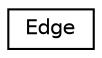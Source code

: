 digraph "Graphical Class Hierarchy"
{
  edge [fontname="Helvetica",fontsize="10",labelfontname="Helvetica",labelfontsize="10"];
  node [fontname="Helvetica",fontsize="10",shape=record];
  rankdir="LR";
  Node1 [label="Edge",height=0.2,width=0.4,color="black", fillcolor="white", style="filled",URL="$class_edge.html"];
}
